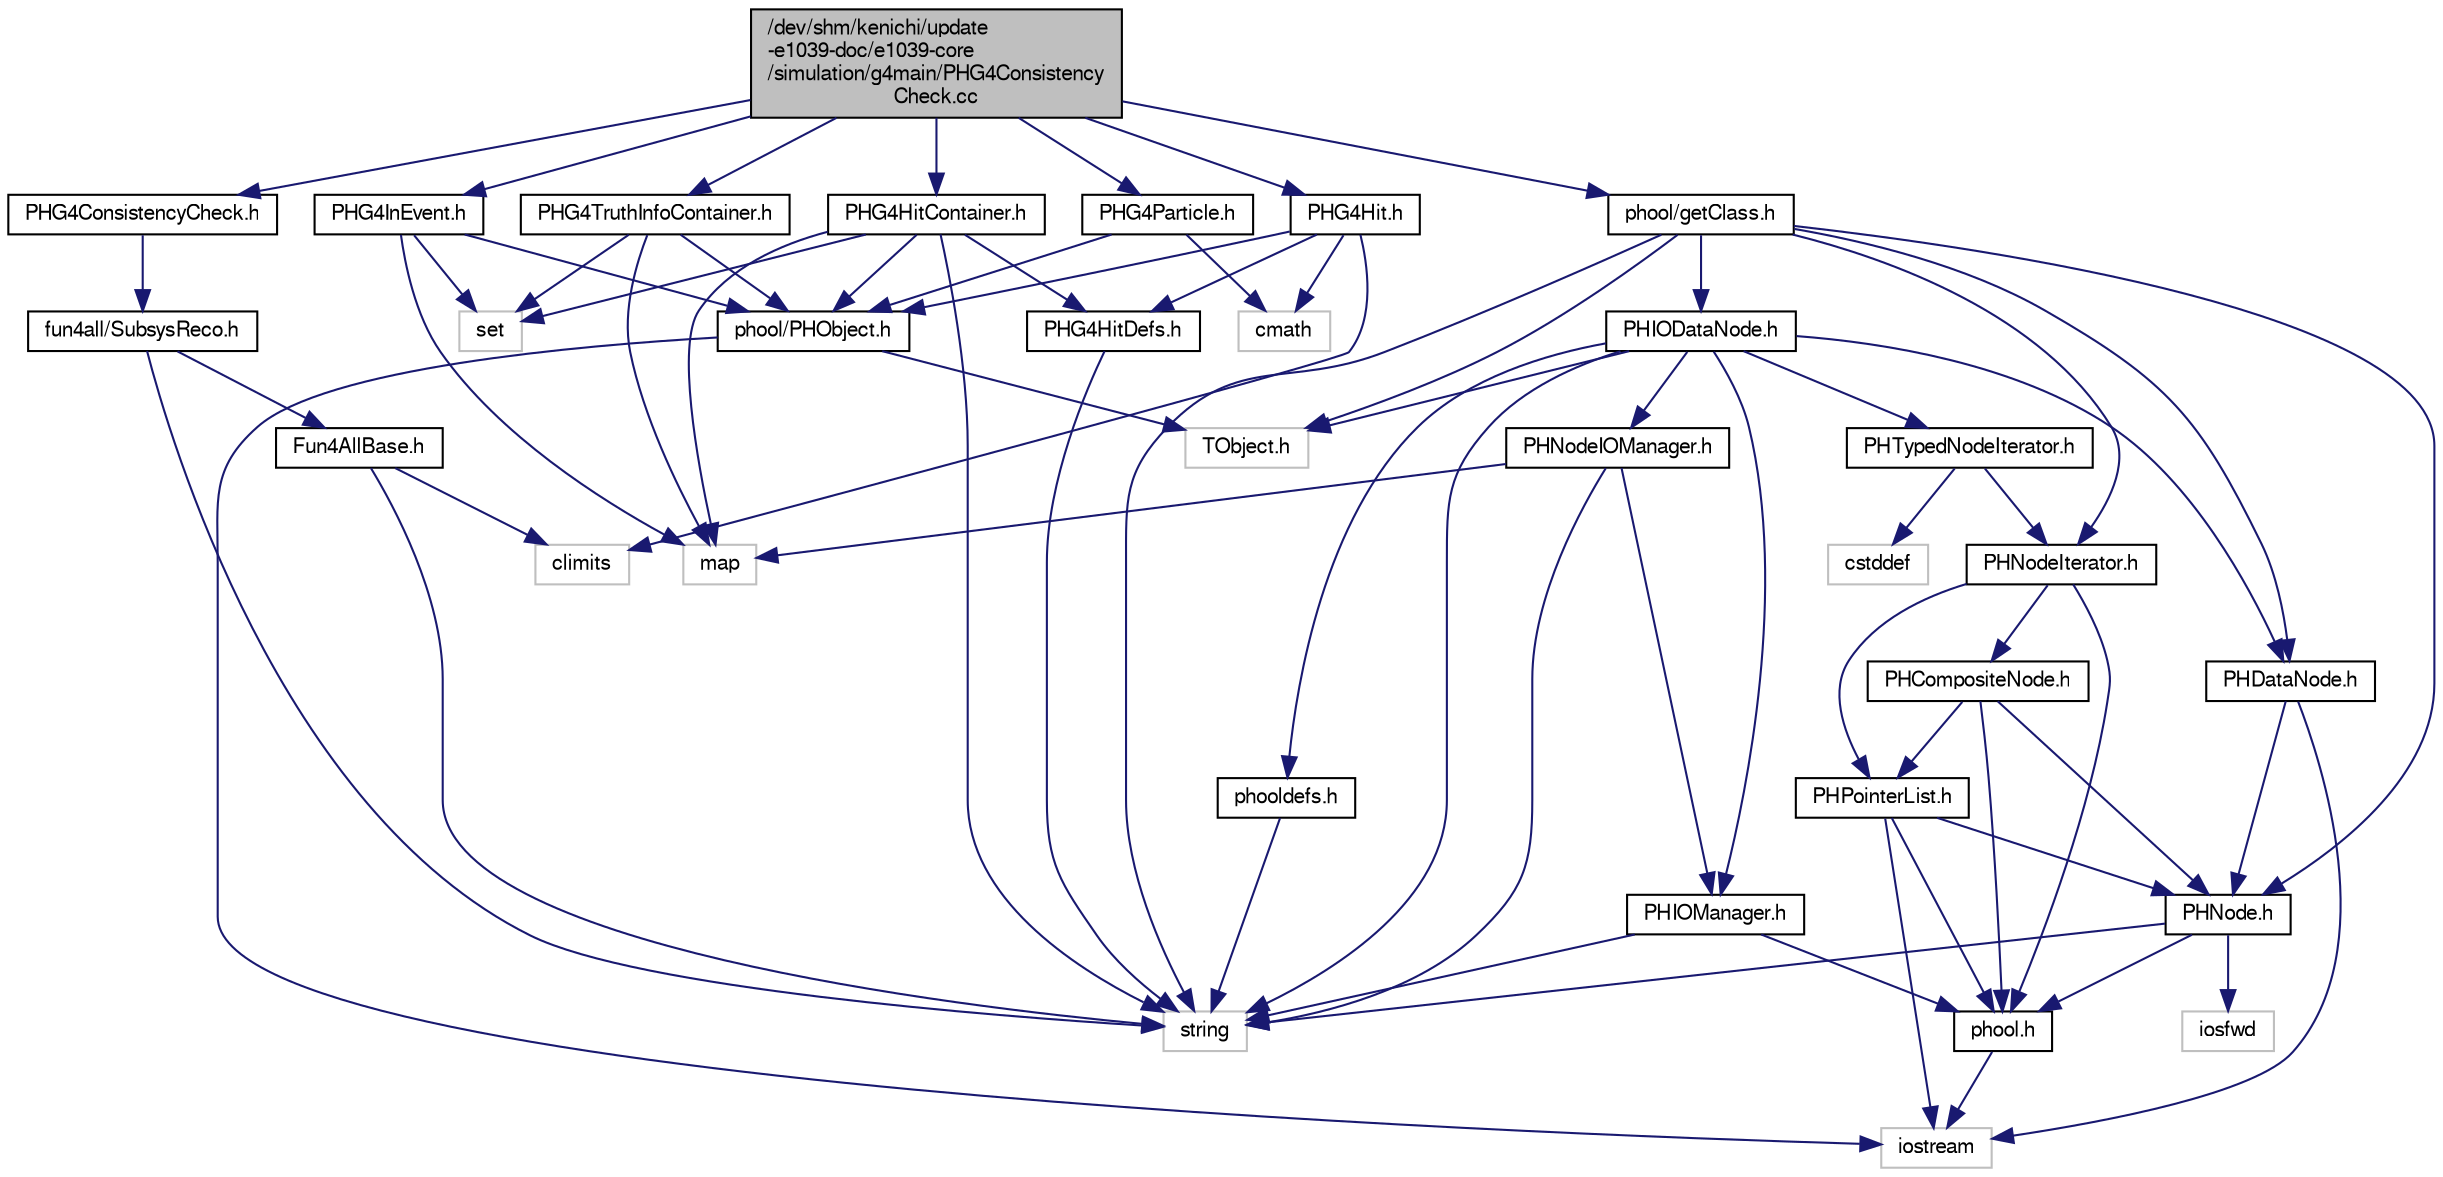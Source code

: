 digraph "/dev/shm/kenichi/update-e1039-doc/e1039-core/simulation/g4main/PHG4ConsistencyCheck.cc"
{
  bgcolor="transparent";
  edge [fontname="FreeSans",fontsize="10",labelfontname="FreeSans",labelfontsize="10"];
  node [fontname="FreeSans",fontsize="10",shape=record];
  Node1 [label="/dev/shm/kenichi/update\l-e1039-doc/e1039-core\l/simulation/g4main/PHG4Consistency\lCheck.cc",height=0.2,width=0.4,color="black", fillcolor="grey75", style="filled" fontcolor="black"];
  Node1 -> Node2 [color="midnightblue",fontsize="10",style="solid",fontname="FreeSans"];
  Node2 [label="PHG4ConsistencyCheck.h",height=0.2,width=0.4,color="black",URL="$d6/dcc/PHG4ConsistencyCheck_8h.html"];
  Node2 -> Node3 [color="midnightblue",fontsize="10",style="solid",fontname="FreeSans"];
  Node3 [label="fun4all/SubsysReco.h",height=0.2,width=0.4,color="black",URL="$d5/dc2/SubsysReco_8h.html"];
  Node3 -> Node4 [color="midnightblue",fontsize="10",style="solid",fontname="FreeSans"];
  Node4 [label="Fun4AllBase.h",height=0.2,width=0.4,color="black",URL="$d2/de7/Fun4AllBase_8h.html"];
  Node4 -> Node5 [color="midnightblue",fontsize="10",style="solid",fontname="FreeSans"];
  Node5 [label="string",height=0.2,width=0.4,color="grey75"];
  Node4 -> Node6 [color="midnightblue",fontsize="10",style="solid",fontname="FreeSans"];
  Node6 [label="climits",height=0.2,width=0.4,color="grey75"];
  Node3 -> Node5 [color="midnightblue",fontsize="10",style="solid",fontname="FreeSans"];
  Node1 -> Node7 [color="midnightblue",fontsize="10",style="solid",fontname="FreeSans"];
  Node7 [label="PHG4HitContainer.h",height=0.2,width=0.4,color="black",URL="$d3/d08/PHG4HitContainer_8h.html"];
  Node7 -> Node8 [color="midnightblue",fontsize="10",style="solid",fontname="FreeSans"];
  Node8 [label="PHG4HitDefs.h",height=0.2,width=0.4,color="black",URL="$d2/d92/PHG4HitDefs_8h.html"];
  Node8 -> Node5 [color="midnightblue",fontsize="10",style="solid",fontname="FreeSans"];
  Node7 -> Node9 [color="midnightblue",fontsize="10",style="solid",fontname="FreeSans"];
  Node9 [label="phool/PHObject.h",height=0.2,width=0.4,color="black",URL="$df/d32/PHObject_8h.html"];
  Node9 -> Node10 [color="midnightblue",fontsize="10",style="solid",fontname="FreeSans"];
  Node10 [label="TObject.h",height=0.2,width=0.4,color="grey75"];
  Node9 -> Node11 [color="midnightblue",fontsize="10",style="solid",fontname="FreeSans"];
  Node11 [label="iostream",height=0.2,width=0.4,color="grey75"];
  Node7 -> Node12 [color="midnightblue",fontsize="10",style="solid",fontname="FreeSans"];
  Node12 [label="map",height=0.2,width=0.4,color="grey75"];
  Node7 -> Node13 [color="midnightblue",fontsize="10",style="solid",fontname="FreeSans"];
  Node13 [label="set",height=0.2,width=0.4,color="grey75"];
  Node7 -> Node5 [color="midnightblue",fontsize="10",style="solid",fontname="FreeSans"];
  Node1 -> Node14 [color="midnightblue",fontsize="10",style="solid",fontname="FreeSans"];
  Node14 [label="PHG4InEvent.h",height=0.2,width=0.4,color="black",URL="$df/d4f/PHG4InEvent_8h.html"];
  Node14 -> Node9 [color="midnightblue",fontsize="10",style="solid",fontname="FreeSans"];
  Node14 -> Node12 [color="midnightblue",fontsize="10",style="solid",fontname="FreeSans"];
  Node14 -> Node13 [color="midnightblue",fontsize="10",style="solid",fontname="FreeSans"];
  Node1 -> Node15 [color="midnightblue",fontsize="10",style="solid",fontname="FreeSans"];
  Node15 [label="PHG4TruthInfoContainer.h",height=0.2,width=0.4,color="black",URL="$d0/d25/PHG4TruthInfoContainer_8h.html"];
  Node15 -> Node9 [color="midnightblue",fontsize="10",style="solid",fontname="FreeSans"];
  Node15 -> Node12 [color="midnightblue",fontsize="10",style="solid",fontname="FreeSans"];
  Node15 -> Node13 [color="midnightblue",fontsize="10",style="solid",fontname="FreeSans"];
  Node1 -> Node16 [color="midnightblue",fontsize="10",style="solid",fontname="FreeSans"];
  Node16 [label="PHG4Hit.h",height=0.2,width=0.4,color="black",URL="$de/d83/PHG4Hit_8h.html"];
  Node16 -> Node8 [color="midnightblue",fontsize="10",style="solid",fontname="FreeSans"];
  Node16 -> Node9 [color="midnightblue",fontsize="10",style="solid",fontname="FreeSans"];
  Node16 -> Node17 [color="midnightblue",fontsize="10",style="solid",fontname="FreeSans"];
  Node17 [label="cmath",height=0.2,width=0.4,color="grey75"];
  Node16 -> Node6 [color="midnightblue",fontsize="10",style="solid",fontname="FreeSans"];
  Node1 -> Node18 [color="midnightblue",fontsize="10",style="solid",fontname="FreeSans"];
  Node18 [label="PHG4Particle.h",height=0.2,width=0.4,color="black",URL="$dd/d05/PHG4Particle_8h.html"];
  Node18 -> Node9 [color="midnightblue",fontsize="10",style="solid",fontname="FreeSans"];
  Node18 -> Node17 [color="midnightblue",fontsize="10",style="solid",fontname="FreeSans"];
  Node1 -> Node19 [color="midnightblue",fontsize="10",style="solid",fontname="FreeSans"];
  Node19 [label="phool/getClass.h",height=0.2,width=0.4,color="black",URL="$dd/dd4/getClass_8h.html"];
  Node19 -> Node20 [color="midnightblue",fontsize="10",style="solid",fontname="FreeSans"];
  Node20 [label="PHNodeIterator.h",height=0.2,width=0.4,color="black",URL="$d8/dfd/PHNodeIterator_8h.html"];
  Node20 -> Node21 [color="midnightblue",fontsize="10",style="solid",fontname="FreeSans"];
  Node21 [label="phool.h",height=0.2,width=0.4,color="black",URL="$d5/d6f/phool_8h.html"];
  Node21 -> Node11 [color="midnightblue",fontsize="10",style="solid",fontname="FreeSans"];
  Node20 -> Node22 [color="midnightblue",fontsize="10",style="solid",fontname="FreeSans"];
  Node22 [label="PHCompositeNode.h",height=0.2,width=0.4,color="black",URL="$d8/d30/PHCompositeNode_8h.html"];
  Node22 -> Node21 [color="midnightblue",fontsize="10",style="solid",fontname="FreeSans"];
  Node22 -> Node23 [color="midnightblue",fontsize="10",style="solid",fontname="FreeSans"];
  Node23 [label="PHNode.h",height=0.2,width=0.4,color="black",URL="$d3/d62/PHNode_8h.html"];
  Node23 -> Node21 [color="midnightblue",fontsize="10",style="solid",fontname="FreeSans"];
  Node23 -> Node24 [color="midnightblue",fontsize="10",style="solid",fontname="FreeSans"];
  Node24 [label="iosfwd",height=0.2,width=0.4,color="grey75"];
  Node23 -> Node5 [color="midnightblue",fontsize="10",style="solid",fontname="FreeSans"];
  Node22 -> Node25 [color="midnightblue",fontsize="10",style="solid",fontname="FreeSans"];
  Node25 [label="PHPointerList.h",height=0.2,width=0.4,color="black",URL="$db/dd5/PHPointerList_8h.html"];
  Node25 -> Node21 [color="midnightblue",fontsize="10",style="solid",fontname="FreeSans"];
  Node25 -> Node23 [color="midnightblue",fontsize="10",style="solid",fontname="FreeSans"];
  Node25 -> Node11 [color="midnightblue",fontsize="10",style="solid",fontname="FreeSans"];
  Node20 -> Node25 [color="midnightblue",fontsize="10",style="solid",fontname="FreeSans"];
  Node19 -> Node26 [color="midnightblue",fontsize="10",style="solid",fontname="FreeSans"];
  Node26 [label="PHIODataNode.h",height=0.2,width=0.4,color="black",URL="$d3/d79/PHIODataNode_8h.html"];
  Node26 -> Node27 [color="midnightblue",fontsize="10",style="solid",fontname="FreeSans"];
  Node27 [label="PHDataNode.h",height=0.2,width=0.4,color="black",URL="$dd/d9b/PHDataNode_8h.html"];
  Node27 -> Node23 [color="midnightblue",fontsize="10",style="solid",fontname="FreeSans"];
  Node27 -> Node11 [color="midnightblue",fontsize="10",style="solid",fontname="FreeSans"];
  Node26 -> Node28 [color="midnightblue",fontsize="10",style="solid",fontname="FreeSans"];
  Node28 [label="PHIOManager.h",height=0.2,width=0.4,color="black",URL="$d9/d53/PHIOManager_8h.html"];
  Node28 -> Node21 [color="midnightblue",fontsize="10",style="solid",fontname="FreeSans"];
  Node28 -> Node5 [color="midnightblue",fontsize="10",style="solid",fontname="FreeSans"];
  Node26 -> Node29 [color="midnightblue",fontsize="10",style="solid",fontname="FreeSans"];
  Node29 [label="PHNodeIOManager.h",height=0.2,width=0.4,color="black",URL="$dd/de7/PHNodeIOManager_8h.html"];
  Node29 -> Node28 [color="midnightblue",fontsize="10",style="solid",fontname="FreeSans"];
  Node29 -> Node5 [color="midnightblue",fontsize="10",style="solid",fontname="FreeSans"];
  Node29 -> Node12 [color="midnightblue",fontsize="10",style="solid",fontname="FreeSans"];
  Node26 -> Node30 [color="midnightblue",fontsize="10",style="solid",fontname="FreeSans"];
  Node30 [label="PHTypedNodeIterator.h",height=0.2,width=0.4,color="black",URL="$db/d17/PHTypedNodeIterator_8h.html"];
  Node30 -> Node20 [color="midnightblue",fontsize="10",style="solid",fontname="FreeSans"];
  Node30 -> Node31 [color="midnightblue",fontsize="10",style="solid",fontname="FreeSans"];
  Node31 [label="cstddef",height=0.2,width=0.4,color="grey75"];
  Node26 -> Node32 [color="midnightblue",fontsize="10",style="solid",fontname="FreeSans"];
  Node32 [label="phooldefs.h",height=0.2,width=0.4,color="black",URL="$de/da7/phooldefs_8h.html"];
  Node32 -> Node5 [color="midnightblue",fontsize="10",style="solid",fontname="FreeSans"];
  Node26 -> Node10 [color="midnightblue",fontsize="10",style="solid",fontname="FreeSans"];
  Node26 -> Node5 [color="midnightblue",fontsize="10",style="solid",fontname="FreeSans"];
  Node19 -> Node27 [color="midnightblue",fontsize="10",style="solid",fontname="FreeSans"];
  Node19 -> Node23 [color="midnightblue",fontsize="10",style="solid",fontname="FreeSans"];
  Node19 -> Node10 [color="midnightblue",fontsize="10",style="solid",fontname="FreeSans"];
  Node19 -> Node5 [color="midnightblue",fontsize="10",style="solid",fontname="FreeSans"];
}
